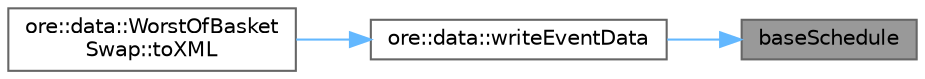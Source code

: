 digraph "baseSchedule"
{
 // INTERACTIVE_SVG=YES
 // LATEX_PDF_SIZE
  bgcolor="transparent";
  edge [fontname=Helvetica,fontsize=10,labelfontname=Helvetica,labelfontsize=10];
  node [fontname=Helvetica,fontsize=10,shape=box,height=0.2,width=0.4];
  rankdir="RL";
  Node1 [label="baseSchedule",height=0.2,width=0.4,color="gray40", fillcolor="grey60", style="filled", fontcolor="black",tooltip=" "];
  Node1 -> Node2 [dir="back",color="steelblue1",style="solid"];
  Node2 [label="ore::data::writeEventData",height=0.2,width=0.4,color="grey40", fillcolor="white", style="filled",URL="$namespaceore_1_1data.html#ad610c7014d2a04b447848f3f4646a27d",tooltip=" "];
  Node2 -> Node3 [dir="back",color="steelblue1",style="solid"];
  Node3 [label="ore::data::WorstOfBasket\lSwap::toXML",height=0.2,width=0.4,color="grey40", fillcolor="white", style="filled",URL="$classore_1_1data_1_1_worst_of_basket_swap.html#a7efefb9270d6c4933e4c96de0771f17a",tooltip=" "];
}
